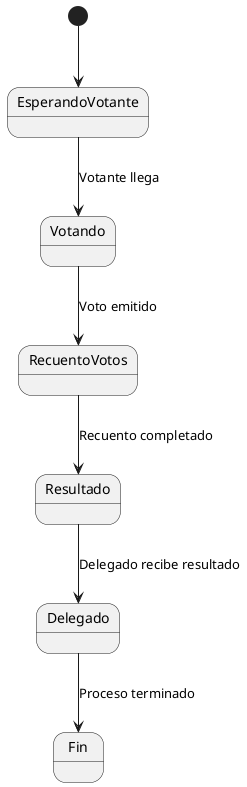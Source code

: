 @startuml
[*] --> EsperandoVotante

EsperandoVotante --> Votando : Votante llega
Votando --> RecuentoVotos : Voto emitido
RecuentoVotos --> Resultado : Recuento completado
Resultado --> Delegado : Delegado recibe resultado
Delegado --> Fin : Proceso terminado
@enduml

